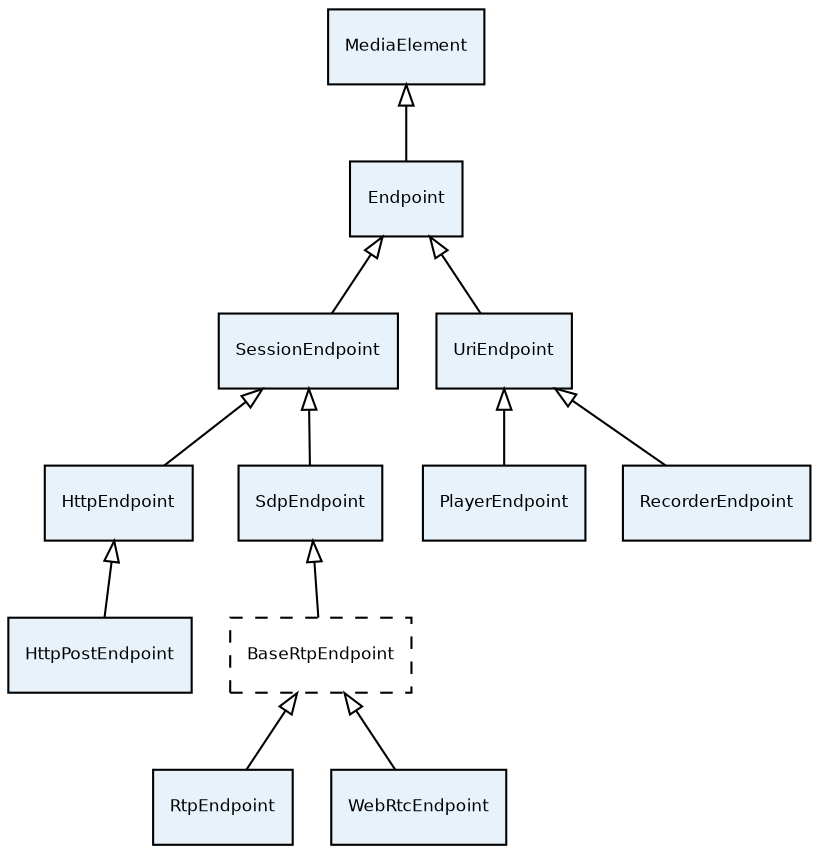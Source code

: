 digraph endpoints {
  bgcolor = "transparent";
  fontname = "Bitstream Vera Sans";
  fontsize = 8;
  size = "12,8";

  node [
    fillcolor = "#E7F2FA";
    fontname = "Bitstream Vera Sans";
    fontsize = 8;
    shape = "record";
    style = "filled";
  ]

  edge [
    arrowtail = "empty";
    dir = "back";
    fontname = "Bitstream Vera Sans";
    fontsize = 8;
  ]

  "MediaElement" -> "Endpoint";
  "Endpoint" -> "SessionEndpoint";
  "Endpoint" -> "UriEndpoint";

  "SessionEndpoint" -> "HttpEndpoint";
  "SessionEndpoint" -> "SdpEndpoint";

  "HttpEndpoint" -> "HttpPostEndpoint";

  "BaseRtpEndpoint" [style = "dashed"];
  "SdpEndpoint" -> "BaseRtpEndpoint";

  "BaseRtpEndpoint" -> "RtpEndpoint";
  "BaseRtpEndpoint" -> "WebRtcEndpoint";

  "UriEndpoint" -> "PlayerEndpoint";
  "UriEndpoint" -> "RecorderEndpoint";
}
